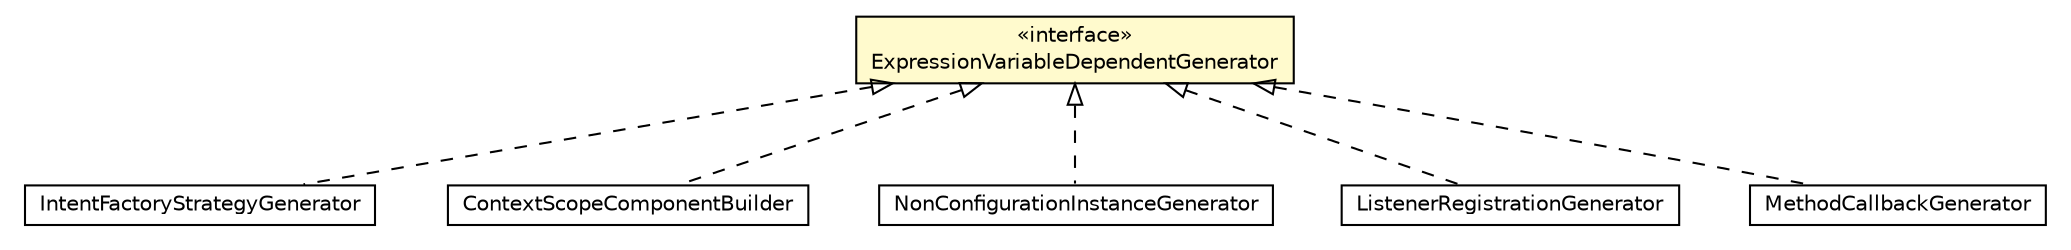 #!/usr/local/bin/dot
#
# Class diagram 
# Generated by UMLGraph version 5.1 (http://www.umlgraph.org/)
#

digraph G {
	edge [fontname="Helvetica",fontsize=10,labelfontname="Helvetica",labelfontsize=10];
	node [fontname="Helvetica",fontsize=10,shape=plaintext];
	nodesep=0.25;
	ranksep=0.5;
	// org.androidtransfuse.gen.IntentFactoryStrategyGenerator
	c87559 [label=<<table title="org.androidtransfuse.gen.IntentFactoryStrategyGenerator" border="0" cellborder="1" cellspacing="0" cellpadding="2" port="p" href="../IntentFactoryStrategyGenerator.html">
		<tr><td><table border="0" cellspacing="0" cellpadding="1">
<tr><td align="center" balign="center"> IntentFactoryStrategyGenerator </td></tr>
		</table></td></tr>
		</table>>, fontname="Helvetica", fontcolor="black", fontsize=10.0];
	// org.androidtransfuse.gen.componentBuilder.ContextScopeComponentBuilder
	c87634 [label=<<table title="org.androidtransfuse.gen.componentBuilder.ContextScopeComponentBuilder" border="0" cellborder="1" cellspacing="0" cellpadding="2" port="p" href="./ContextScopeComponentBuilder.html">
		<tr><td><table border="0" cellspacing="0" cellpadding="1">
<tr><td align="center" balign="center"> ContextScopeComponentBuilder </td></tr>
		</table></td></tr>
		</table>>, fontname="Helvetica", fontcolor="black", fontsize=10.0];
	// org.androidtransfuse.gen.componentBuilder.NonConfigurationInstanceGenerator
	c87637 [label=<<table title="org.androidtransfuse.gen.componentBuilder.NonConfigurationInstanceGenerator" border="0" cellborder="1" cellspacing="0" cellpadding="2" port="p" href="./NonConfigurationInstanceGenerator.html">
		<tr><td><table border="0" cellspacing="0" cellpadding="1">
<tr><td align="center" balign="center"> NonConfigurationInstanceGenerator </td></tr>
		</table></td></tr>
		</table>>, fontname="Helvetica", fontcolor="black", fontsize=10.0];
	// org.androidtransfuse.gen.componentBuilder.ListenerRegistrationGenerator
	c87639 [label=<<table title="org.androidtransfuse.gen.componentBuilder.ListenerRegistrationGenerator" border="0" cellborder="1" cellspacing="0" cellpadding="2" port="p" href="./ListenerRegistrationGenerator.html">
		<tr><td><table border="0" cellspacing="0" cellpadding="1">
<tr><td align="center" balign="center"> ListenerRegistrationGenerator </td></tr>
		</table></td></tr>
		</table>>, fontname="Helvetica", fontcolor="black", fontsize=10.0];
	// org.androidtransfuse.gen.componentBuilder.MethodCallbackGenerator
	c87642 [label=<<table title="org.androidtransfuse.gen.componentBuilder.MethodCallbackGenerator" border="0" cellborder="1" cellspacing="0" cellpadding="2" port="p" href="./MethodCallbackGenerator.html">
		<tr><td><table border="0" cellspacing="0" cellpadding="1">
<tr><td align="center" balign="center"> MethodCallbackGenerator </td></tr>
		</table></td></tr>
		</table>>, fontname="Helvetica", fontcolor="black", fontsize=10.0];
	// org.androidtransfuse.gen.componentBuilder.ExpressionVariableDependentGenerator
	c87644 [label=<<table title="org.androidtransfuse.gen.componentBuilder.ExpressionVariableDependentGenerator" border="0" cellborder="1" cellspacing="0" cellpadding="2" port="p" bgcolor="lemonChiffon" href="./ExpressionVariableDependentGenerator.html">
		<tr><td><table border="0" cellspacing="0" cellpadding="1">
<tr><td align="center" balign="center"> &#171;interface&#187; </td></tr>
<tr><td align="center" balign="center"> ExpressionVariableDependentGenerator </td></tr>
		</table></td></tr>
		</table>>, fontname="Helvetica", fontcolor="black", fontsize=10.0];
	//org.androidtransfuse.gen.IntentFactoryStrategyGenerator implements org.androidtransfuse.gen.componentBuilder.ExpressionVariableDependentGenerator
	c87644:p -> c87559:p [dir=back,arrowtail=empty,style=dashed];
	//org.androidtransfuse.gen.componentBuilder.ContextScopeComponentBuilder implements org.androidtransfuse.gen.componentBuilder.ExpressionVariableDependentGenerator
	c87644:p -> c87634:p [dir=back,arrowtail=empty,style=dashed];
	//org.androidtransfuse.gen.componentBuilder.NonConfigurationInstanceGenerator implements org.androidtransfuse.gen.componentBuilder.ExpressionVariableDependentGenerator
	c87644:p -> c87637:p [dir=back,arrowtail=empty,style=dashed];
	//org.androidtransfuse.gen.componentBuilder.ListenerRegistrationGenerator implements org.androidtransfuse.gen.componentBuilder.ExpressionVariableDependentGenerator
	c87644:p -> c87639:p [dir=back,arrowtail=empty,style=dashed];
	//org.androidtransfuse.gen.componentBuilder.MethodCallbackGenerator implements org.androidtransfuse.gen.componentBuilder.ExpressionVariableDependentGenerator
	c87644:p -> c87642:p [dir=back,arrowtail=empty,style=dashed];
}

